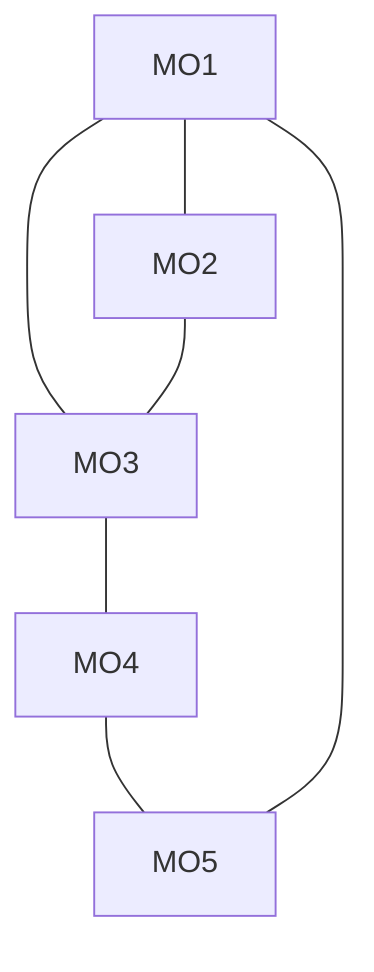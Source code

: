 graph TB
    MO1 --- MO2
    MO1 --- MO3
    MO2 --- MO3
    MO3 --- MO4
    MO4 --- MO5
    MO1 --- MO5